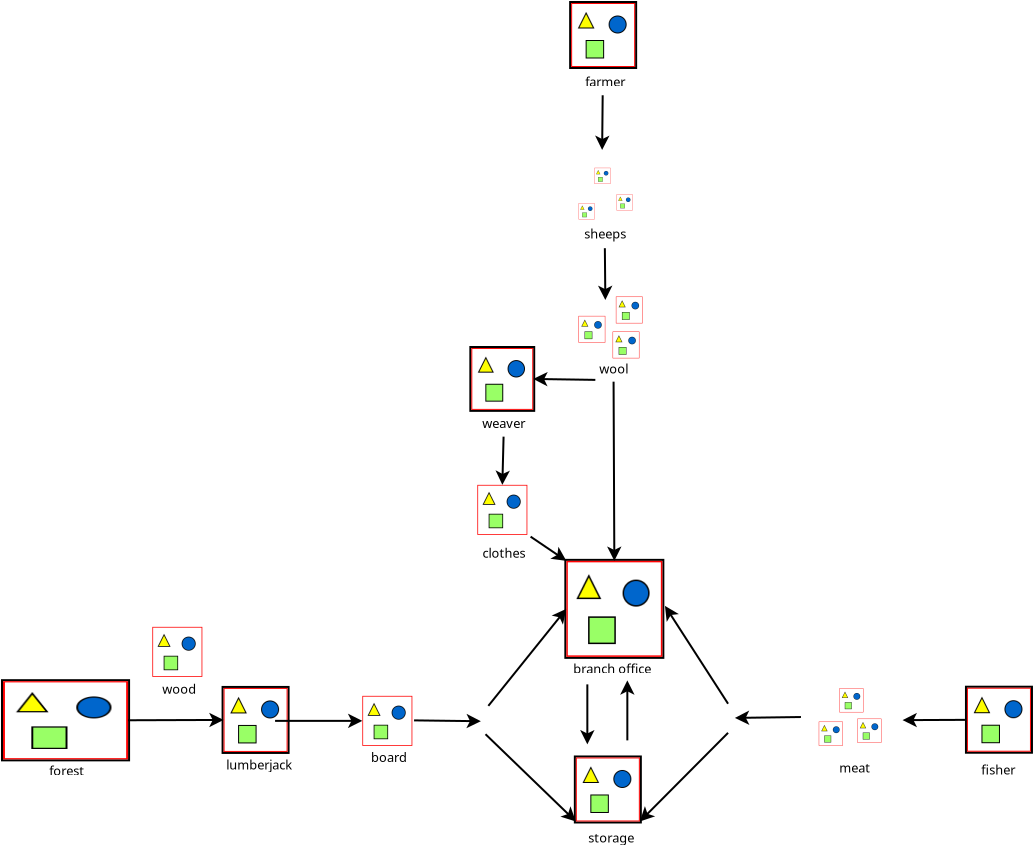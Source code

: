 <?xml version="1.0" encoding="UTF-8"?>
<dia:diagram xmlns:dia="http://www.lysator.liu.se/~alla/dia/">
  <dia:layer name="Hintergrund" visible="true">
    <dia:object type="Standard - Image" version="0" id="O0">
      <dia:attribute name="obj_pos">
        <dia:point val="24.325,21.881"/>
      </dia:attribute>
      <dia:attribute name="obj_bb">
        <dia:rectangle val="24.275,21.831;27.575,25.131"/>
      </dia:attribute>
      <dia:attribute name="elem_corner">
        <dia:point val="24.325,21.881"/>
      </dia:attribute>
      <dia:attribute name="elem_width">
        <dia:real val="3.2"/>
      </dia:attribute>
      <dia:attribute name="elem_height">
        <dia:real val="3.2"/>
      </dia:attribute>
      <dia:attribute name="draw_border">
        <dia:boolean val="true"/>
      </dia:attribute>
      <dia:attribute name="keep_aspect">
        <dia:boolean val="true"/>
      </dia:attribute>
      <dia:attribute name="file">
        <dia:string>#/home/kili/openanno/openanno/trunk/content/gfx/buildings/sailor/public/storagetent_45.png#</dia:string>
      </dia:attribute>
    </dia:object>
    <dia:object type="Standard - Image" version="0" id="O1">
      <dia:attribute name="obj_pos">
        <dia:point val="6.712,18.404"/>
      </dia:attribute>
      <dia:attribute name="obj_bb">
        <dia:rectangle val="6.662,18.354;9.962,21.654"/>
      </dia:attribute>
      <dia:attribute name="elem_corner">
        <dia:point val="6.712,18.404"/>
      </dia:attribute>
      <dia:attribute name="elem_width">
        <dia:real val="3.2"/>
      </dia:attribute>
      <dia:attribute name="elem_height">
        <dia:real val="3.2"/>
      </dia:attribute>
      <dia:attribute name="draw_border">
        <dia:boolean val="true"/>
      </dia:attribute>
      <dia:attribute name="keep_aspect">
        <dia:boolean val="true"/>
      </dia:attribute>
      <dia:attribute name="file">
        <dia:string>#/home/kili/openanno/openanno/trunk/content/gfx/buildings/sailor/public/lumberjack_45.png#</dia:string>
      </dia:attribute>
    </dia:object>
    <dia:object type="Standard - Line" version="0" id="O2">
      <dia:attribute name="obj_pos">
        <dia:point val="16.236,20.026"/>
      </dia:attribute>
      <dia:attribute name="obj_bb">
        <dia:rectangle val="16.186,19.567;19.632,20.569"/>
      </dia:attribute>
      <dia:attribute name="conn_endpoints">
        <dia:point val="16.236,20.026"/>
        <dia:point val="19.576,20.068"/>
      </dia:attribute>
      <dia:attribute name="numcp">
        <dia:int val="1"/>
      </dia:attribute>
      <dia:attribute name="end_arrow">
        <dia:enum val="22"/>
      </dia:attribute>
      <dia:attribute name="end_arrow_length">
        <dia:real val="0.5"/>
      </dia:attribute>
      <dia:attribute name="end_arrow_width">
        <dia:real val="0.5"/>
      </dia:attribute>
    </dia:object>
    <dia:object type="Standard - Image" version="0" id="O3">
      <dia:attribute name="obj_pos">
        <dia:point val="25.256,-7.601"/>
      </dia:attribute>
      <dia:attribute name="obj_bb">
        <dia:rectangle val="25.206,-7.651;26.106,-6.751"/>
      </dia:attribute>
      <dia:attribute name="elem_corner">
        <dia:point val="25.256,-7.601"/>
      </dia:attribute>
      <dia:attribute name="elem_width">
        <dia:real val="0.8"/>
      </dia:attribute>
      <dia:attribute name="elem_height">
        <dia:real val="0.8"/>
      </dia:attribute>
      <dia:attribute name="draw_border">
        <dia:boolean val="false"/>
      </dia:attribute>
      <dia:attribute name="keep_aspect">
        <dia:boolean val="true"/>
      </dia:attribute>
      <dia:attribute name="file">
        <dia:string>#/home/kili/openanno/openanno/trunk/content/gfx/units/sheep/sheep_16_45.png#</dia:string>
      </dia:attribute>
    </dia:object>
    <dia:object type="Standard - Image" version="0" id="O4">
      <dia:attribute name="obj_pos">
        <dia:point val="-4.317,18.066"/>
      </dia:attribute>
      <dia:attribute name="obj_bb">
        <dia:rectangle val="-4.367,18.016;1.987,22.024"/>
      </dia:attribute>
      <dia:attribute name="elem_corner">
        <dia:point val="-4.317,18.066"/>
      </dia:attribute>
      <dia:attribute name="elem_width">
        <dia:real val="6.254"/>
      </dia:attribute>
      <dia:attribute name="elem_height">
        <dia:real val="3.909"/>
      </dia:attribute>
      <dia:attribute name="draw_border">
        <dia:boolean val="true"/>
      </dia:attribute>
      <dia:attribute name="keep_aspect">
        <dia:boolean val="true"/>
      </dia:attribute>
      <dia:attribute name="file">
        <dia:string>#/home/kili/openanno/openanno/trunk/content/gfx/base/tree/trees/tree_3.png#</dia:string>
      </dia:attribute>
    </dia:object>
    <dia:object type="Standard - Image" version="0" id="O5">
      <dia:attribute name="obj_pos">
        <dia:point val="26.362,-6.274"/>
      </dia:attribute>
      <dia:attribute name="obj_bb">
        <dia:rectangle val="26.312,-6.324;27.212,-5.424"/>
      </dia:attribute>
      <dia:attribute name="elem_corner">
        <dia:point val="26.362,-6.274"/>
      </dia:attribute>
      <dia:attribute name="elem_width">
        <dia:real val="0.8"/>
      </dia:attribute>
      <dia:attribute name="elem_height">
        <dia:real val="0.8"/>
      </dia:attribute>
      <dia:attribute name="draw_border">
        <dia:boolean val="false"/>
      </dia:attribute>
      <dia:attribute name="keep_aspect">
        <dia:boolean val="true"/>
      </dia:attribute>
      <dia:attribute name="file">
        <dia:string>#/home/kili/openanno/openanno/trunk/content/gfx/units/sheep/sheep_16_45.png#</dia:string>
      </dia:attribute>
    </dia:object>
    <dia:object type="Standard - Image" version="0" id="O6">
      <dia:attribute name="obj_pos">
        <dia:point val="24.462,-5.828"/>
      </dia:attribute>
      <dia:attribute name="obj_bb">
        <dia:rectangle val="24.412,-5.878;25.312,-4.978"/>
      </dia:attribute>
      <dia:attribute name="elem_corner">
        <dia:point val="24.462,-5.828"/>
      </dia:attribute>
      <dia:attribute name="elem_width">
        <dia:real val="0.8"/>
      </dia:attribute>
      <dia:attribute name="elem_height">
        <dia:real val="0.8"/>
      </dia:attribute>
      <dia:attribute name="draw_border">
        <dia:boolean val="false"/>
      </dia:attribute>
      <dia:attribute name="keep_aspect">
        <dia:boolean val="true"/>
      </dia:attribute>
      <dia:attribute name="file">
        <dia:string>#/home/kili/openanno/openanno/trunk/content/gfx/units/sheep/sheep_16_45.png#</dia:string>
      </dia:attribute>
    </dia:object>
    <dia:object type="Standard - Text" version="1" id="O7">
      <dia:attribute name="obj_pos">
        <dia:point val="-1.333,22.188"/>
      </dia:attribute>
      <dia:attribute name="obj_bb">
        <dia:rectangle val="-1.333,21.788;-1.333,22.988"/>
      </dia:attribute>
      <dia:attribute name="text">
        <dia:composite type="text">
          <dia:attribute name="string">
            <dia:string>##</dia:string>
          </dia:attribute>
          <dia:attribute name="font">
            <dia:font family="sans" style="0" name="Helvetica"/>
          </dia:attribute>
          <dia:attribute name="height">
            <dia:real val="0.8"/>
          </dia:attribute>
          <dia:attribute name="pos">
            <dia:point val="-1.333,22.188"/>
          </dia:attribute>
          <dia:attribute name="color">
            <dia:color val="#000000"/>
          </dia:attribute>
          <dia:attribute name="alignment">
            <dia:enum val="0"/>
          </dia:attribute>
        </dia:composite>
      </dia:attribute>
      <dia:attribute name="valign">
        <dia:enum val="3"/>
      </dia:attribute>
    </dia:object>
    <dia:object type="Standard - Text" version="1" id="O8">
      <dia:attribute name="obj_pos">
        <dia:point val="1.539,24.316"/>
      </dia:attribute>
      <dia:attribute name="obj_bb">
        <dia:rectangle val="1.539,23.916;1.539,25.116"/>
      </dia:attribute>
      <dia:attribute name="text">
        <dia:composite type="text">
          <dia:attribute name="string">
            <dia:string>##</dia:string>
          </dia:attribute>
          <dia:attribute name="font">
            <dia:font family="sans" style="0" name="Helvetica"/>
          </dia:attribute>
          <dia:attribute name="height">
            <dia:real val="0.8"/>
          </dia:attribute>
          <dia:attribute name="pos">
            <dia:point val="1.539,24.316"/>
          </dia:attribute>
          <dia:attribute name="color">
            <dia:color val="#000000"/>
          </dia:attribute>
          <dia:attribute name="alignment">
            <dia:enum val="0"/>
          </dia:attribute>
        </dia:composite>
      </dia:attribute>
      <dia:attribute name="valign">
        <dia:enum val="3"/>
      </dia:attribute>
    </dia:object>
    <dia:object type="Standard - Text" version="1" id="O9">
      <dia:attribute name="obj_pos">
        <dia:point val="-0.021,22.684"/>
      </dia:attribute>
      <dia:attribute name="obj_bb">
        <dia:rectangle val="-0.021,22.284;-0.021,23.484"/>
      </dia:attribute>
      <dia:attribute name="text">
        <dia:composite type="text">
          <dia:attribute name="string">
            <dia:string>##</dia:string>
          </dia:attribute>
          <dia:attribute name="font">
            <dia:font family="sans" style="0" name="Helvetica"/>
          </dia:attribute>
          <dia:attribute name="height">
            <dia:real val="0.8"/>
          </dia:attribute>
          <dia:attribute name="pos">
            <dia:point val="-0.021,22.684"/>
          </dia:attribute>
          <dia:attribute name="color">
            <dia:color val="#000000"/>
          </dia:attribute>
          <dia:attribute name="alignment">
            <dia:enum val="0"/>
          </dia:attribute>
        </dia:composite>
      </dia:attribute>
      <dia:attribute name="valign">
        <dia:enum val="3"/>
      </dia:attribute>
    </dia:object>
    <dia:object type="Standard - Image" version="0" id="O10">
      <dia:attribute name="obj_pos">
        <dia:point val="24.46,-0.198"/>
      </dia:attribute>
      <dia:attribute name="obj_bb">
        <dia:rectangle val="24.41,-0.247;25.846,1.189"/>
      </dia:attribute>
      <dia:attribute name="elem_corner">
        <dia:point val="24.46,-0.198"/>
      </dia:attribute>
      <dia:attribute name="elem_width">
        <dia:real val="1.337"/>
      </dia:attribute>
      <dia:attribute name="elem_height">
        <dia:real val="1.337"/>
      </dia:attribute>
      <dia:attribute name="draw_border">
        <dia:boolean val="false"/>
      </dia:attribute>
      <dia:attribute name="keep_aspect">
        <dia:boolean val="true"/>
      </dia:attribute>
      <dia:attribute name="file">
        <dia:string>#/home/kili/openanno/openanno/trunk/content/gui/images/icons/hud/inventory/wool.png#</dia:string>
      </dia:attribute>
    </dia:object>
    <dia:object type="Standard - Image" version="0" id="O11">
      <dia:attribute name="obj_pos">
        <dia:point val="36.472,20.089"/>
      </dia:attribute>
      <dia:attribute name="obj_bb">
        <dia:rectangle val="36.422,20.039;37.724,21.341"/>
      </dia:attribute>
      <dia:attribute name="elem_corner">
        <dia:point val="36.472,20.089"/>
      </dia:attribute>
      <dia:attribute name="elem_width">
        <dia:real val="1.202"/>
      </dia:attribute>
      <dia:attribute name="elem_height">
        <dia:real val="1.202"/>
      </dia:attribute>
      <dia:attribute name="draw_border">
        <dia:boolean val="false"/>
      </dia:attribute>
      <dia:attribute name="keep_aspect">
        <dia:boolean val="true"/>
      </dia:attribute>
      <dia:attribute name="file">
        <dia:string>#/home/kili/openanno/openanno/trunk/content/gui/images/icons/hud/inventory/food.png#</dia:string>
      </dia:attribute>
    </dia:object>
    <dia:object type="Standard - Image" version="0" id="O12">
      <dia:attribute name="obj_pos">
        <dia:point val="37.501,18.422"/>
      </dia:attribute>
      <dia:attribute name="obj_bb">
        <dia:rectangle val="37.451,18.372;38.753,19.674"/>
      </dia:attribute>
      <dia:attribute name="elem_corner">
        <dia:point val="37.501,18.422"/>
      </dia:attribute>
      <dia:attribute name="elem_width">
        <dia:real val="1.202"/>
      </dia:attribute>
      <dia:attribute name="elem_height">
        <dia:real val="1.202"/>
      </dia:attribute>
      <dia:attribute name="draw_border">
        <dia:boolean val="false"/>
      </dia:attribute>
      <dia:attribute name="keep_aspect">
        <dia:boolean val="true"/>
      </dia:attribute>
      <dia:attribute name="file">
        <dia:string>#/home/kili/openanno/openanno/trunk/content/gui/images/icons/hud/inventory/food.png#</dia:string>
      </dia:attribute>
    </dia:object>
    <dia:object type="Standard - Image" version="0" id="O13">
      <dia:attribute name="obj_pos">
        <dia:point val="38.401,19.94"/>
      </dia:attribute>
      <dia:attribute name="obj_bb">
        <dia:rectangle val="38.352,19.89;39.653,21.192"/>
      </dia:attribute>
      <dia:attribute name="elem_corner">
        <dia:point val="38.401,19.94"/>
      </dia:attribute>
      <dia:attribute name="elem_width">
        <dia:real val="1.202"/>
      </dia:attribute>
      <dia:attribute name="elem_height">
        <dia:real val="1.202"/>
      </dia:attribute>
      <dia:attribute name="draw_border">
        <dia:boolean val="false"/>
      </dia:attribute>
      <dia:attribute name="keep_aspect">
        <dia:boolean val="true"/>
      </dia:attribute>
      <dia:attribute name="file">
        <dia:string>#/home/kili/openanno/openanno/trunk/content/gui/images/icons/hud/inventory/food.png#</dia:string>
      </dia:attribute>
    </dia:object>
    <dia:object type="Standard - Image" version="0" id="O14">
      <dia:attribute name="obj_pos">
        <dia:point val="26.165,0.585"/>
      </dia:attribute>
      <dia:attribute name="obj_bb">
        <dia:rectangle val="26.115,0.535;27.552,1.972"/>
      </dia:attribute>
      <dia:attribute name="elem_corner">
        <dia:point val="26.165,0.585"/>
      </dia:attribute>
      <dia:attribute name="elem_width">
        <dia:real val="1.337"/>
      </dia:attribute>
      <dia:attribute name="elem_height">
        <dia:real val="1.337"/>
      </dia:attribute>
      <dia:attribute name="draw_border">
        <dia:boolean val="false"/>
      </dia:attribute>
      <dia:attribute name="keep_aspect">
        <dia:boolean val="true"/>
      </dia:attribute>
      <dia:attribute name="file">
        <dia:string>#/home/kili/openanno/openanno/trunk/content/gui/images/icons/hud/inventory/wool.png#</dia:string>
      </dia:attribute>
    </dia:object>
    <dia:object type="Standard - Image" version="0" id="O15">
      <dia:attribute name="obj_pos">
        <dia:point val="26.327,-1.163"/>
      </dia:attribute>
      <dia:attribute name="obj_bb">
        <dia:rectangle val="26.277,-1.213;27.713,0.223"/>
      </dia:attribute>
      <dia:attribute name="elem_corner">
        <dia:point val="26.327,-1.163"/>
      </dia:attribute>
      <dia:attribute name="elem_width">
        <dia:real val="1.337"/>
      </dia:attribute>
      <dia:attribute name="elem_height">
        <dia:real val="1.337"/>
      </dia:attribute>
      <dia:attribute name="draw_border">
        <dia:boolean val="false"/>
      </dia:attribute>
      <dia:attribute name="keep_aspect">
        <dia:boolean val="true"/>
      </dia:attribute>
      <dia:attribute name="file">
        <dia:string>#/home/kili/openanno/openanno/trunk/content/gui/images/icons/hud/inventory/wool.png#</dia:string>
      </dia:attribute>
    </dia:object>
    <dia:object type="Standard - Line" version="0" id="O16">
      <dia:attribute name="obj_pos">
        <dia:point val="19.95,19.3"/>
      </dia:attribute>
      <dia:attribute name="obj_bb">
        <dia:rectangle val="19.88,14.098;24.271,19.37"/>
      </dia:attribute>
      <dia:attribute name="conn_endpoints">
        <dia:point val="19.95,19.3"/>
        <dia:point val="23.85,14.45"/>
      </dia:attribute>
      <dia:attribute name="numcp">
        <dia:int val="1"/>
      </dia:attribute>
      <dia:attribute name="end_arrow">
        <dia:enum val="22"/>
      </dia:attribute>
      <dia:attribute name="end_arrow_length">
        <dia:real val="0.5"/>
      </dia:attribute>
      <dia:attribute name="end_arrow_width">
        <dia:real val="0.5"/>
      </dia:attribute>
      <dia:connections>
        <dia:connection handle="1" to="O27" connection="3"/>
      </dia:connections>
    </dia:object>
    <dia:object type="Standard - Line" version="0" id="O17">
      <dia:attribute name="obj_pos">
        <dia:point val="19.808,20.718"/>
      </dia:attribute>
      <dia:attribute name="obj_bb">
        <dia:rectangle val="19.738,20.648;24.709,25.476"/>
      </dia:attribute>
      <dia:attribute name="conn_endpoints">
        <dia:point val="19.808,20.718"/>
        <dia:point val="24.325,25.081"/>
      </dia:attribute>
      <dia:attribute name="numcp">
        <dia:int val="1"/>
      </dia:attribute>
      <dia:attribute name="end_arrow">
        <dia:enum val="22"/>
      </dia:attribute>
      <dia:attribute name="end_arrow_length">
        <dia:real val="0.5"/>
      </dia:attribute>
      <dia:attribute name="end_arrow_width">
        <dia:real val="0.5"/>
      </dia:attribute>
      <dia:connections>
        <dia:connection handle="1" to="O0" connection="5"/>
      </dia:connections>
    </dia:object>
    <dia:object type="Standard - Line" version="0" id="O18">
      <dia:attribute name="obj_pos">
        <dia:point val="22.062,10.839"/>
      </dia:attribute>
      <dia:attribute name="obj_bb">
        <dia:rectangle val="21.993,10.77;24.172,12.492"/>
      </dia:attribute>
      <dia:attribute name="conn_endpoints">
        <dia:point val="22.062,10.839"/>
        <dia:point val="23.85,12.05"/>
      </dia:attribute>
      <dia:attribute name="numcp">
        <dia:int val="1"/>
      </dia:attribute>
      <dia:attribute name="end_arrow">
        <dia:enum val="22"/>
      </dia:attribute>
      <dia:attribute name="end_arrow_length">
        <dia:real val="0.5"/>
      </dia:attribute>
      <dia:attribute name="end_arrow_width">
        <dia:real val="0.5"/>
      </dia:attribute>
      <dia:connections>
        <dia:connection handle="1" to="O27" connection="0"/>
      </dia:connections>
    </dia:object>
    <dia:object type="Standard - Line" version="0" id="O19">
      <dia:attribute name="obj_pos">
        <dia:point val="25.776,-3.584"/>
      </dia:attribute>
      <dia:attribute name="obj_bb">
        <dia:rectangle val="25.3,-3.634;26.3,-0.938"/>
      </dia:attribute>
      <dia:attribute name="conn_endpoints">
        <dia:point val="25.776,-3.584"/>
        <dia:point val="25.8,-0.993"/>
      </dia:attribute>
      <dia:attribute name="numcp">
        <dia:int val="1"/>
      </dia:attribute>
      <dia:attribute name="end_arrow">
        <dia:enum val="22"/>
      </dia:attribute>
      <dia:attribute name="end_arrow_length">
        <dia:real val="0.5"/>
      </dia:attribute>
      <dia:attribute name="end_arrow_width">
        <dia:real val="0.5"/>
      </dia:attribute>
    </dia:object>
    <dia:object type="Standard - Line" version="0" id="O20">
      <dia:attribute name="obj_pos">
        <dia:point val="25.3,3.001"/>
      </dia:attribute>
      <dia:attribute name="obj_bb">
        <dia:rectangle val="22.135,2.453;25.351,3.454"/>
      </dia:attribute>
      <dia:attribute name="conn_endpoints">
        <dia:point val="25.3,3.001"/>
        <dia:point val="22.193,2.954"/>
      </dia:attribute>
      <dia:attribute name="numcp">
        <dia:int val="1"/>
      </dia:attribute>
      <dia:attribute name="end_arrow">
        <dia:enum val="22"/>
      </dia:attribute>
      <dia:attribute name="end_arrow_length">
        <dia:real val="0.5"/>
      </dia:attribute>
      <dia:attribute name="end_arrow_width">
        <dia:real val="0.5"/>
      </dia:attribute>
      <dia:connections>
        <dia:connection handle="1" to="O41" connection="4"/>
      </dia:connections>
    </dia:object>
    <dia:object type="Standard - Image" version="0" id="O21">
      <dia:attribute name="obj_pos">
        <dia:point val="24.09,-15.843"/>
      </dia:attribute>
      <dia:attribute name="obj_bb">
        <dia:rectangle val="24.04,-15.893;27.34,-12.593"/>
      </dia:attribute>
      <dia:attribute name="elem_corner">
        <dia:point val="24.09,-15.843"/>
      </dia:attribute>
      <dia:attribute name="elem_width">
        <dia:real val="3.2"/>
      </dia:attribute>
      <dia:attribute name="elem_height">
        <dia:real val="3.2"/>
      </dia:attribute>
      <dia:attribute name="draw_border">
        <dia:boolean val="true"/>
      </dia:attribute>
      <dia:attribute name="keep_aspect">
        <dia:boolean val="true"/>
      </dia:attribute>
      <dia:attribute name="file">
        <dia:string>#/home/kili/openanno/openanno/trunk/content/gfx/buildings/sailor/public/herdsman_45.png#</dia:string>
      </dia:attribute>
    </dia:object>
    <dia:object type="Standard - Line" version="0" id="O22">
      <dia:attribute name="obj_pos">
        <dia:point val="31.936,20.648"/>
      </dia:attribute>
      <dia:attribute name="obj_bb">
        <dia:rectangle val="27.136,20.577;32.007,25.469"/>
      </dia:attribute>
      <dia:attribute name="conn_endpoints">
        <dia:point val="31.936,20.648"/>
        <dia:point val="27.525,25.081"/>
      </dia:attribute>
      <dia:attribute name="numcp">
        <dia:int val="1"/>
      </dia:attribute>
      <dia:attribute name="end_arrow">
        <dia:enum val="22"/>
      </dia:attribute>
      <dia:attribute name="end_arrow_length">
        <dia:real val="0.5"/>
      </dia:attribute>
      <dia:attribute name="end_arrow_width">
        <dia:real val="0.5"/>
      </dia:attribute>
      <dia:connections>
        <dia:connection handle="1" to="O0" connection="7"/>
      </dia:connections>
    </dia:object>
    <dia:object type="Standard - Line" version="0" id="O23">
      <dia:attribute name="obj_pos">
        <dia:point val="31.936,19.194"/>
      </dia:attribute>
      <dia:attribute name="obj_bb">
        <dia:rectangle val="28.333,13.988;32.005,19.263"/>
      </dia:attribute>
      <dia:attribute name="conn_endpoints">
        <dia:point val="31.936,19.194"/>
        <dia:point val="28.781,14.301"/>
      </dia:attribute>
      <dia:attribute name="numcp">
        <dia:int val="1"/>
      </dia:attribute>
      <dia:attribute name="end_arrow">
        <dia:enum val="22"/>
      </dia:attribute>
      <dia:attribute name="end_arrow_length">
        <dia:real val="0.5"/>
      </dia:attribute>
      <dia:attribute name="end_arrow_width">
        <dia:real val="0.5"/>
      </dia:attribute>
    </dia:object>
    <dia:object type="Standard - Line" version="0" id="O24">
      <dia:attribute name="obj_pos">
        <dia:point val="35.58,19.858"/>
      </dia:attribute>
      <dia:attribute name="obj_bb">
        <dia:rectangle val="32.221,19.402;35.631,20.404"/>
      </dia:attribute>
      <dia:attribute name="conn_endpoints">
        <dia:point val="35.58,19.858"/>
        <dia:point val="32.278,19.903"/>
      </dia:attribute>
      <dia:attribute name="numcp">
        <dia:int val="1"/>
      </dia:attribute>
      <dia:attribute name="end_arrow">
        <dia:enum val="22"/>
      </dia:attribute>
      <dia:attribute name="end_arrow_length">
        <dia:real val="0.5"/>
      </dia:attribute>
      <dia:attribute name="end_arrow_width">
        <dia:real val="0.5"/>
      </dia:attribute>
    </dia:object>
    <dia:object type="Standard - Line" version="0" id="O25">
      <dia:attribute name="obj_pos">
        <dia:point val="43.781,20.0"/>
      </dia:attribute>
      <dia:attribute name="obj_bb">
        <dia:rectangle val="40.608,19.513;43.831,20.514"/>
      </dia:attribute>
      <dia:attribute name="conn_endpoints">
        <dia:point val="43.781,20.0"/>
        <dia:point val="40.661,20.013"/>
      </dia:attribute>
      <dia:attribute name="numcp">
        <dia:int val="1"/>
      </dia:attribute>
      <dia:attribute name="end_arrow">
        <dia:enum val="22"/>
      </dia:attribute>
      <dia:attribute name="end_arrow_length">
        <dia:real val="0.5"/>
      </dia:attribute>
      <dia:attribute name="end_arrow_width">
        <dia:real val="0.5"/>
      </dia:attribute>
      <dia:connections>
        <dia:connection handle="0" to="O26" connection="8"/>
      </dia:connections>
    </dia:object>
    <dia:object type="Standard - Image" version="0" id="O26">
      <dia:attribute name="obj_pos">
        <dia:point val="43.881,18.393"/>
      </dia:attribute>
      <dia:attribute name="obj_bb">
        <dia:rectangle val="43.831,18.343;47.131,21.643"/>
      </dia:attribute>
      <dia:attribute name="elem_corner">
        <dia:point val="43.881,18.393"/>
      </dia:attribute>
      <dia:attribute name="elem_width">
        <dia:real val="3.2"/>
      </dia:attribute>
      <dia:attribute name="elem_height">
        <dia:real val="3.2"/>
      </dia:attribute>
      <dia:attribute name="draw_border">
        <dia:boolean val="true"/>
      </dia:attribute>
      <dia:attribute name="keep_aspect">
        <dia:boolean val="true"/>
      </dia:attribute>
      <dia:attribute name="file">
        <dia:string>#/home/kili/openanno/openanno/trunk/content/gfx/buildings/sailor/public/fisherman_45.png#</dia:string>
      </dia:attribute>
    </dia:object>
    <dia:object type="Standard - Image" version="0" id="O27">
      <dia:attribute name="obj_pos">
        <dia:point val="23.85,12.05"/>
      </dia:attribute>
      <dia:attribute name="obj_bb">
        <dia:rectangle val="23.8,12;28.7,16.9"/>
      </dia:attribute>
      <dia:attribute name="elem_corner">
        <dia:point val="23.85,12.05"/>
      </dia:attribute>
      <dia:attribute name="elem_width">
        <dia:real val="4.8"/>
      </dia:attribute>
      <dia:attribute name="elem_height">
        <dia:real val="4.8"/>
      </dia:attribute>
      <dia:attribute name="draw_border">
        <dia:boolean val="true"/>
      </dia:attribute>
      <dia:attribute name="keep_aspect">
        <dia:boolean val="true"/>
      </dia:attribute>
      <dia:attribute name="file">
        <dia:string>#/home/kili/openanno/openanno/trunk/content/gfx/buildings/sailor/public/branch_office_135.png#</dia:string>
      </dia:attribute>
    </dia:object>
    <dia:object type="Standard - Line" version="0" id="O28">
      <dia:attribute name="obj_pos">
        <dia:point val="24.9,18.226"/>
      </dia:attribute>
      <dia:attribute name="obj_bb">
        <dia:rectangle val="24.4,18.176;25.4,21.276"/>
      </dia:attribute>
      <dia:attribute name="conn_endpoints">
        <dia:point val="24.9,18.226"/>
        <dia:point val="24.9,21.226"/>
      </dia:attribute>
      <dia:attribute name="numcp">
        <dia:int val="1"/>
      </dia:attribute>
      <dia:attribute name="end_arrow">
        <dia:enum val="22"/>
      </dia:attribute>
      <dia:attribute name="end_arrow_length">
        <dia:real val="0.5"/>
      </dia:attribute>
      <dia:attribute name="end_arrow_width">
        <dia:real val="0.5"/>
      </dia:attribute>
    </dia:object>
    <dia:object type="Standard - Line" version="0" id="O29">
      <dia:attribute name="obj_pos">
        <dia:point val="26.9,21.026"/>
      </dia:attribute>
      <dia:attribute name="obj_bb">
        <dia:rectangle val="26.4,17.976;27.4,21.076"/>
      </dia:attribute>
      <dia:attribute name="conn_endpoints">
        <dia:point val="26.9,21.026"/>
        <dia:point val="26.9,18.026"/>
      </dia:attribute>
      <dia:attribute name="numcp">
        <dia:int val="1"/>
      </dia:attribute>
      <dia:attribute name="end_arrow">
        <dia:enum val="22"/>
      </dia:attribute>
      <dia:attribute name="end_arrow_length">
        <dia:real val="0.5"/>
      </dia:attribute>
      <dia:attribute name="end_arrow_width">
        <dia:real val="0.5"/>
      </dia:attribute>
    </dia:object>
    <dia:object type="Standard - Text" version="1" id="O30">
      <dia:attribute name="obj_pos">
        <dia:point val="6.85,22.476"/>
      </dia:attribute>
      <dia:attribute name="obj_bb">
        <dia:rectangle val="6.85,21.946;9.68,22.871"/>
      </dia:attribute>
      <dia:attribute name="text">
        <dia:composite type="text">
          <dia:attribute name="string">
            <dia:string>#lumberjack#</dia:string>
          </dia:attribute>
          <dia:attribute name="font">
            <dia:font family="sans" style="0" name="Helvetica"/>
          </dia:attribute>
          <dia:attribute name="height">
            <dia:real val="0.8"/>
          </dia:attribute>
          <dia:attribute name="pos">
            <dia:point val="6.85,22.476"/>
          </dia:attribute>
          <dia:attribute name="color">
            <dia:color val="#000000"/>
          </dia:attribute>
          <dia:attribute name="alignment">
            <dia:enum val="0"/>
          </dia:attribute>
        </dia:composite>
      </dia:attribute>
      <dia:attribute name="valign">
        <dia:enum val="3"/>
      </dia:attribute>
    </dia:object>
    <dia:object type="Standard - Text" version="1" id="O31">
      <dia:attribute name="obj_pos">
        <dia:point val="5.6,22.876"/>
      </dia:attribute>
      <dia:attribute name="obj_bb">
        <dia:rectangle val="5.6,22.476;5.6,23.676"/>
      </dia:attribute>
      <dia:attribute name="text">
        <dia:composite type="text">
          <dia:attribute name="string">
            <dia:string>##</dia:string>
          </dia:attribute>
          <dia:attribute name="font">
            <dia:font family="sans" style="0" name="Helvetica"/>
          </dia:attribute>
          <dia:attribute name="height">
            <dia:real val="0.8"/>
          </dia:attribute>
          <dia:attribute name="pos">
            <dia:point val="5.6,22.876"/>
          </dia:attribute>
          <dia:attribute name="color">
            <dia:color val="#000000"/>
          </dia:attribute>
          <dia:attribute name="alignment">
            <dia:enum val="0"/>
          </dia:attribute>
        </dia:composite>
      </dia:attribute>
      <dia:attribute name="valign">
        <dia:enum val="3"/>
      </dia:attribute>
    </dia:object>
    <dia:object type="Standard - Text" version="1" id="O32">
      <dia:attribute name="obj_pos">
        <dia:point val="3.64,18.696"/>
      </dia:attribute>
      <dia:attribute name="obj_bb">
        <dia:rectangle val="3.64,18.166;5.032,19.091"/>
      </dia:attribute>
      <dia:attribute name="text">
        <dia:composite type="text">
          <dia:attribute name="string">
            <dia:string>#wood#</dia:string>
          </dia:attribute>
          <dia:attribute name="font">
            <dia:font family="sans" style="0" name="Helvetica"/>
          </dia:attribute>
          <dia:attribute name="height">
            <dia:real val="0.8"/>
          </dia:attribute>
          <dia:attribute name="pos">
            <dia:point val="3.64,18.696"/>
          </dia:attribute>
          <dia:attribute name="color">
            <dia:color val="#000000"/>
          </dia:attribute>
          <dia:attribute name="alignment">
            <dia:enum val="0"/>
          </dia:attribute>
        </dia:composite>
      </dia:attribute>
      <dia:attribute name="valign">
        <dia:enum val="3"/>
      </dia:attribute>
    </dia:object>
    <dia:object type="Standard - Text" version="1" id="O33">
      <dia:attribute name="obj_pos">
        <dia:point val="5.15,2.526"/>
      </dia:attribute>
      <dia:attribute name="obj_bb">
        <dia:rectangle val="5.15,2.126;5.15,3.326"/>
      </dia:attribute>
      <dia:attribute name="text">
        <dia:composite type="text">
          <dia:attribute name="string">
            <dia:string>##</dia:string>
          </dia:attribute>
          <dia:attribute name="font">
            <dia:font family="sans" style="0" name="Helvetica"/>
          </dia:attribute>
          <dia:attribute name="height">
            <dia:real val="0.8"/>
          </dia:attribute>
          <dia:attribute name="pos">
            <dia:point val="5.15,2.526"/>
          </dia:attribute>
          <dia:attribute name="color">
            <dia:color val="#000000"/>
          </dia:attribute>
          <dia:attribute name="alignment">
            <dia:enum val="0"/>
          </dia:attribute>
        </dia:composite>
      </dia:attribute>
      <dia:attribute name="valign">
        <dia:enum val="3"/>
      </dia:attribute>
    </dia:object>
    <dia:object type="Standard - Text" version="1" id="O34">
      <dia:attribute name="obj_pos">
        <dia:point val="24.95,26.126"/>
      </dia:attribute>
      <dia:attribute name="obj_bb">
        <dia:rectangle val="24.95,25.596;26.9,26.521"/>
      </dia:attribute>
      <dia:attribute name="text">
        <dia:composite type="text">
          <dia:attribute name="string">
            <dia:string>#storage#</dia:string>
          </dia:attribute>
          <dia:attribute name="font">
            <dia:font family="sans" style="0" name="Helvetica"/>
          </dia:attribute>
          <dia:attribute name="height">
            <dia:real val="0.8"/>
          </dia:attribute>
          <dia:attribute name="pos">
            <dia:point val="24.95,26.126"/>
          </dia:attribute>
          <dia:attribute name="color">
            <dia:color val="#000000"/>
          </dia:attribute>
          <dia:attribute name="alignment">
            <dia:enum val="0"/>
          </dia:attribute>
        </dia:composite>
      </dia:attribute>
      <dia:attribute name="valign">
        <dia:enum val="3"/>
      </dia:attribute>
    </dia:object>
    <dia:object type="Standard - Text" version="1" id="O35">
      <dia:attribute name="obj_pos">
        <dia:point val="24.2,17.676"/>
      </dia:attribute>
      <dia:attribute name="obj_bb">
        <dia:rectangle val="24.2,17.146;27.537,18.071"/>
      </dia:attribute>
      <dia:attribute name="text">
        <dia:composite type="text">
          <dia:attribute name="string">
            <dia:string>#branch office#</dia:string>
          </dia:attribute>
          <dia:attribute name="font">
            <dia:font family="sans" style="0" name="Helvetica"/>
          </dia:attribute>
          <dia:attribute name="height">
            <dia:real val="0.8"/>
          </dia:attribute>
          <dia:attribute name="pos">
            <dia:point val="24.2,17.676"/>
          </dia:attribute>
          <dia:attribute name="color">
            <dia:color val="#000000"/>
          </dia:attribute>
          <dia:attribute name="alignment">
            <dia:enum val="0"/>
          </dia:attribute>
        </dia:composite>
      </dia:attribute>
      <dia:attribute name="valign">
        <dia:enum val="3"/>
      </dia:attribute>
    </dia:object>
    <dia:object type="Standard - Text" version="1" id="O36">
      <dia:attribute name="obj_pos">
        <dia:point val="37.5,22.626"/>
      </dia:attribute>
      <dia:attribute name="obj_bb">
        <dia:rectangle val="37.5,22.096;38.802,23.021"/>
      </dia:attribute>
      <dia:attribute name="text">
        <dia:composite type="text">
          <dia:attribute name="string">
            <dia:string>#meat#</dia:string>
          </dia:attribute>
          <dia:attribute name="font">
            <dia:font family="sans" style="0" name="Helvetica"/>
          </dia:attribute>
          <dia:attribute name="height">
            <dia:real val="0.8"/>
          </dia:attribute>
          <dia:attribute name="pos">
            <dia:point val="37.5,22.626"/>
          </dia:attribute>
          <dia:attribute name="color">
            <dia:color val="#000000"/>
          </dia:attribute>
          <dia:attribute name="alignment">
            <dia:enum val="0"/>
          </dia:attribute>
        </dia:composite>
      </dia:attribute>
      <dia:attribute name="valign">
        <dia:enum val="3"/>
      </dia:attribute>
    </dia:object>
    <dia:object type="Standard - Text" version="1" id="O37">
      <dia:attribute name="obj_pos">
        <dia:point val="44.6,22.726"/>
      </dia:attribute>
      <dia:attribute name="obj_bb">
        <dia:rectangle val="44.6,22.196;46.03,23.121"/>
      </dia:attribute>
      <dia:attribute name="text">
        <dia:composite type="text">
          <dia:attribute name="string">
            <dia:string>#fisher#</dia:string>
          </dia:attribute>
          <dia:attribute name="font">
            <dia:font family="sans" style="0" name="Helvetica"/>
          </dia:attribute>
          <dia:attribute name="height">
            <dia:real val="0.8"/>
          </dia:attribute>
          <dia:attribute name="pos">
            <dia:point val="44.6,22.726"/>
          </dia:attribute>
          <dia:attribute name="color">
            <dia:color val="#000000"/>
          </dia:attribute>
          <dia:attribute name="alignment">
            <dia:enum val="0"/>
          </dia:attribute>
        </dia:composite>
      </dia:attribute>
      <dia:attribute name="valign">
        <dia:enum val="3"/>
      </dia:attribute>
    </dia:object>
    <dia:object type="Standard - Text" version="1" id="O38">
      <dia:attribute name="obj_pos">
        <dia:point val="-2.0,22.776"/>
      </dia:attribute>
      <dia:attribute name="obj_bb">
        <dia:rectangle val="-2.0,22.246;-0.538,23.171"/>
      </dia:attribute>
      <dia:attribute name="text">
        <dia:composite type="text">
          <dia:attribute name="string">
            <dia:string>#forest#</dia:string>
          </dia:attribute>
          <dia:attribute name="font">
            <dia:font family="sans" style="0" name="Helvetica"/>
          </dia:attribute>
          <dia:attribute name="height">
            <dia:real val="0.8"/>
          </dia:attribute>
          <dia:attribute name="pos">
            <dia:point val="-2.0,22.776"/>
          </dia:attribute>
          <dia:attribute name="color">
            <dia:color val="#000000"/>
          </dia:attribute>
          <dia:attribute name="alignment">
            <dia:enum val="0"/>
          </dia:attribute>
        </dia:composite>
      </dia:attribute>
      <dia:attribute name="valign">
        <dia:enum val="3"/>
      </dia:attribute>
    </dia:object>
    <dia:object type="Standard - Text" version="1" id="O39">
      <dia:attribute name="obj_pos">
        <dia:point val="25.5,2.676"/>
      </dia:attribute>
      <dia:attribute name="obj_bb">
        <dia:rectangle val="25.5,2.146;26.697,3.071"/>
      </dia:attribute>
      <dia:attribute name="text">
        <dia:composite type="text">
          <dia:attribute name="string">
            <dia:string>#wool#</dia:string>
          </dia:attribute>
          <dia:attribute name="font">
            <dia:font family="sans" style="0" name="Helvetica"/>
          </dia:attribute>
          <dia:attribute name="height">
            <dia:real val="0.8"/>
          </dia:attribute>
          <dia:attribute name="pos">
            <dia:point val="25.5,2.676"/>
          </dia:attribute>
          <dia:attribute name="color">
            <dia:color val="#000000"/>
          </dia:attribute>
          <dia:attribute name="alignment">
            <dia:enum val="0"/>
          </dia:attribute>
        </dia:composite>
      </dia:attribute>
      <dia:attribute name="valign">
        <dia:enum val="3"/>
      </dia:attribute>
    </dia:object>
    <dia:object type="Standard - Text" version="1" id="O40">
      <dia:attribute name="obj_pos">
        <dia:point val="24.75,-4.074"/>
      </dia:attribute>
      <dia:attribute name="obj_bb">
        <dia:rectangle val="24.75,-4.604;26.635,-3.679"/>
      </dia:attribute>
      <dia:attribute name="text">
        <dia:composite type="text">
          <dia:attribute name="string">
            <dia:string>#sheeps#</dia:string>
          </dia:attribute>
          <dia:attribute name="font">
            <dia:font family="sans" style="0" name="Helvetica"/>
          </dia:attribute>
          <dia:attribute name="height">
            <dia:real val="0.8"/>
          </dia:attribute>
          <dia:attribute name="pos">
            <dia:point val="24.75,-4.074"/>
          </dia:attribute>
          <dia:attribute name="color">
            <dia:color val="#000000"/>
          </dia:attribute>
          <dia:attribute name="alignment">
            <dia:enum val="0"/>
          </dia:attribute>
        </dia:composite>
      </dia:attribute>
      <dia:attribute name="valign">
        <dia:enum val="3"/>
      </dia:attribute>
    </dia:object>
    <dia:object type="Standard - Image" version="0" id="O41">
      <dia:attribute name="obj_pos">
        <dia:point val="19.1,1.407"/>
      </dia:attribute>
      <dia:attribute name="obj_bb">
        <dia:rectangle val="19.05,1.357;22.243,4.55"/>
      </dia:attribute>
      <dia:attribute name="elem_corner">
        <dia:point val="19.1,1.407"/>
      </dia:attribute>
      <dia:attribute name="elem_width">
        <dia:real val="3.093"/>
      </dia:attribute>
      <dia:attribute name="elem_height">
        <dia:real val="3.093"/>
      </dia:attribute>
      <dia:attribute name="draw_border">
        <dia:boolean val="true"/>
      </dia:attribute>
      <dia:attribute name="keep_aspect">
        <dia:boolean val="true"/>
      </dia:attribute>
      <dia:attribute name="file">
        <dia:string>#/home/kili/openanno/openanno/trunk/content/gfx/buildings/sailor/public/weaver_45.png#</dia:string>
      </dia:attribute>
    </dia:object>
    <dia:object type="Standard - Text" version="1" id="O42">
      <dia:attribute name="obj_pos">
        <dia:point val="19.65,5.401"/>
      </dia:attribute>
      <dia:attribute name="obj_bb">
        <dia:rectangle val="19.65,4.871;21.53,5.796"/>
      </dia:attribute>
      <dia:attribute name="text">
        <dia:composite type="text">
          <dia:attribute name="string">
            <dia:string>#weaver#</dia:string>
          </dia:attribute>
          <dia:attribute name="font">
            <dia:font family="sans" style="0" name="Helvetica"/>
          </dia:attribute>
          <dia:attribute name="height">
            <dia:real val="0.8"/>
          </dia:attribute>
          <dia:attribute name="pos">
            <dia:point val="19.65,5.401"/>
          </dia:attribute>
          <dia:attribute name="color">
            <dia:color val="#000000"/>
          </dia:attribute>
          <dia:attribute name="alignment">
            <dia:enum val="0"/>
          </dia:attribute>
        </dia:composite>
      </dia:attribute>
      <dia:attribute name="valign">
        <dia:enum val="3"/>
      </dia:attribute>
    </dia:object>
    <dia:object type="Standard - Line" version="0" id="O43">
      <dia:attribute name="obj_pos">
        <dia:point val="25.667,-11.229"/>
      </dia:attribute>
      <dia:attribute name="obj_bb">
        <dia:rectangle val="25.14,-11.279;26.141,-8.441"/>
      </dia:attribute>
      <dia:attribute name="conn_endpoints">
        <dia:point val="25.667,-11.229"/>
        <dia:point val="25.64,-8.495"/>
      </dia:attribute>
      <dia:attribute name="numcp">
        <dia:int val="1"/>
      </dia:attribute>
      <dia:attribute name="end_arrow">
        <dia:enum val="22"/>
      </dia:attribute>
      <dia:attribute name="end_arrow_length">
        <dia:real val="0.5"/>
      </dia:attribute>
      <dia:attribute name="end_arrow_width">
        <dia:real val="0.5"/>
      </dia:attribute>
    </dia:object>
    <dia:object type="Standard - Text" version="1" id="O44">
      <dia:attribute name="obj_pos">
        <dia:point val="24.8,-11.674"/>
      </dia:attribute>
      <dia:attribute name="obj_bb">
        <dia:rectangle val="24.8,-12.204;26.492,-11.279"/>
      </dia:attribute>
      <dia:attribute name="text">
        <dia:composite type="text">
          <dia:attribute name="string">
            <dia:string>#farmer#</dia:string>
          </dia:attribute>
          <dia:attribute name="font">
            <dia:font family="sans" style="0" name="Helvetica"/>
          </dia:attribute>
          <dia:attribute name="height">
            <dia:real val="0.8"/>
          </dia:attribute>
          <dia:attribute name="pos">
            <dia:point val="24.8,-11.674"/>
          </dia:attribute>
          <dia:attribute name="color">
            <dia:color val="#000000"/>
          </dia:attribute>
          <dia:attribute name="alignment">
            <dia:enum val="0"/>
          </dia:attribute>
        </dia:composite>
      </dia:attribute>
      <dia:attribute name="valign">
        <dia:enum val="3"/>
      </dia:attribute>
    </dia:object>
    <dia:object type="Standard - Image" version="0" id="O45">
      <dia:attribute name="obj_pos">
        <dia:point val="19.4,8.25"/>
      </dia:attribute>
      <dia:attribute name="obj_bb">
        <dia:rectangle val="19.35,8.2;21.95,10.8"/>
      </dia:attribute>
      <dia:attribute name="elem_corner">
        <dia:point val="19.4,8.25"/>
      </dia:attribute>
      <dia:attribute name="elem_width">
        <dia:real val="2.5"/>
      </dia:attribute>
      <dia:attribute name="elem_height">
        <dia:real val="2.5"/>
      </dia:attribute>
      <dia:attribute name="draw_border">
        <dia:boolean val="false"/>
      </dia:attribute>
      <dia:attribute name="keep_aspect">
        <dia:boolean val="true"/>
      </dia:attribute>
      <dia:attribute name="file">
        <dia:string>#/home/kili/openanno/openanno/trunk/content/gui/images/icons/hud/inventory/cloth.png#</dia:string>
      </dia:attribute>
    </dia:object>
    <dia:object type="Standard - Image" version="0" id="O46">
      <dia:attribute name="obj_pos">
        <dia:point val="3.15,15.35"/>
      </dia:attribute>
      <dia:attribute name="obj_bb">
        <dia:rectangle val="3.1,15.3;5.7,17.9"/>
      </dia:attribute>
      <dia:attribute name="elem_corner">
        <dia:point val="3.15,15.35"/>
      </dia:attribute>
      <dia:attribute name="elem_width">
        <dia:real val="2.5"/>
      </dia:attribute>
      <dia:attribute name="elem_height">
        <dia:real val="2.5"/>
      </dia:attribute>
      <dia:attribute name="draw_border">
        <dia:boolean val="false"/>
      </dia:attribute>
      <dia:attribute name="keep_aspect">
        <dia:boolean val="true"/>
      </dia:attribute>
      <dia:attribute name="file">
        <dia:string>#/home/kili/openanno/openanno/trunk/content/gui/images/icons/hud/inventory/wood.png#</dia:string>
      </dia:attribute>
    </dia:object>
    <dia:object type="Standard - Text" version="1" id="O47">
      <dia:attribute name="obj_pos">
        <dia:point val="19.662,11.889"/>
      </dia:attribute>
      <dia:attribute name="obj_bb">
        <dia:rectangle val="19.662,11.359;21.515,12.284"/>
      </dia:attribute>
      <dia:attribute name="text">
        <dia:composite type="text">
          <dia:attribute name="string">
            <dia:string>#clothes#</dia:string>
          </dia:attribute>
          <dia:attribute name="font">
            <dia:font family="sans" style="0" name="Helvetica"/>
          </dia:attribute>
          <dia:attribute name="height">
            <dia:real val="0.8"/>
          </dia:attribute>
          <dia:attribute name="pos">
            <dia:point val="19.662,11.889"/>
          </dia:attribute>
          <dia:attribute name="color">
            <dia:color val="#000000"/>
          </dia:attribute>
          <dia:attribute name="alignment">
            <dia:enum val="0"/>
          </dia:attribute>
        </dia:composite>
      </dia:attribute>
      <dia:attribute name="valign">
        <dia:enum val="3"/>
      </dia:attribute>
    </dia:object>
    <dia:object type="Standard - Line" version="0" id="O48">
      <dia:attribute name="obj_pos">
        <dia:point val="20.712,5.839"/>
      </dia:attribute>
      <dia:attribute name="obj_bb">
        <dia:rectangle val="20.149,5.788;21.151,8.313"/>
      </dia:attribute>
      <dia:attribute name="conn_endpoints">
        <dia:point val="20.712,5.839"/>
        <dia:point val="20.65,8.25"/>
      </dia:attribute>
      <dia:attribute name="numcp">
        <dia:int val="1"/>
      </dia:attribute>
      <dia:attribute name="end_arrow">
        <dia:enum val="22"/>
      </dia:attribute>
      <dia:attribute name="end_arrow_length">
        <dia:real val="0.5"/>
      </dia:attribute>
      <dia:attribute name="end_arrow_width">
        <dia:real val="0.5"/>
      </dia:attribute>
      <dia:connections>
        <dia:connection handle="1" to="O45" connection="1"/>
      </dia:connections>
    </dia:object>
    <dia:object type="Standard - Line" version="0" id="O49">
      <dia:attribute name="obj_pos">
        <dia:point val="26.212,3.089"/>
      </dia:attribute>
      <dia:attribute name="obj_bb">
        <dia:rectangle val="25.75,3.039;26.75,12.102"/>
      </dia:attribute>
      <dia:attribute name="conn_endpoints">
        <dia:point val="26.212,3.089"/>
        <dia:point val="26.25,12.05"/>
      </dia:attribute>
      <dia:attribute name="numcp">
        <dia:int val="1"/>
      </dia:attribute>
      <dia:attribute name="end_arrow">
        <dia:enum val="22"/>
      </dia:attribute>
      <dia:attribute name="end_arrow_length">
        <dia:real val="0.5"/>
      </dia:attribute>
      <dia:attribute name="end_arrow_width">
        <dia:real val="0.5"/>
      </dia:attribute>
      <dia:connections>
        <dia:connection handle="1" to="O27" connection="1"/>
      </dia:connections>
    </dia:object>
    <dia:object type="Standard - Image" version="0" id="O50">
      <dia:attribute name="obj_pos">
        <dia:point val="13.65,18.8"/>
      </dia:attribute>
      <dia:attribute name="obj_bb">
        <dia:rectangle val="13.6,18.75;16.2,21.35"/>
      </dia:attribute>
      <dia:attribute name="elem_corner">
        <dia:point val="13.65,18.8"/>
      </dia:attribute>
      <dia:attribute name="elem_width">
        <dia:real val="2.5"/>
      </dia:attribute>
      <dia:attribute name="elem_height">
        <dia:real val="2.5"/>
      </dia:attribute>
      <dia:attribute name="draw_border">
        <dia:boolean val="false"/>
      </dia:attribute>
      <dia:attribute name="keep_aspect">
        <dia:boolean val="true"/>
      </dia:attribute>
      <dia:attribute name="file">
        <dia:string>#/home/kili/openanno/openanno/trunk/content/gui/images/icons/hud/inventory/boards.png#</dia:string>
      </dia:attribute>
    </dia:object>
    <dia:object type="Standard - Line" version="0" id="O51">
      <dia:attribute name="obj_pos">
        <dia:point val="1.937,20.02"/>
      </dia:attribute>
      <dia:attribute name="obj_bb">
        <dia:rectangle val="1.887,19.504;6.764,20.505"/>
      </dia:attribute>
      <dia:attribute name="conn_endpoints">
        <dia:point val="1.937,20.02"/>
        <dia:point val="6.712,20.004"/>
      </dia:attribute>
      <dia:attribute name="numcp">
        <dia:int val="1"/>
      </dia:attribute>
      <dia:attribute name="end_arrow">
        <dia:enum val="22"/>
      </dia:attribute>
      <dia:attribute name="end_arrow_length">
        <dia:real val="0.5"/>
      </dia:attribute>
      <dia:attribute name="end_arrow_width">
        <dia:real val="0.5"/>
      </dia:attribute>
      <dia:connections>
        <dia:connection handle="0" to="O4" connection="4"/>
        <dia:connection handle="1" to="O1" connection="3"/>
      </dia:connections>
    </dia:object>
    <dia:object type="Standard - Text" version="1" id="O52">
      <dia:attribute name="obj_pos">
        <dia:point val="14.087,22.101"/>
      </dia:attribute>
      <dia:attribute name="obj_bb">
        <dia:rectangle val="14.087,21.571;15.582,22.496"/>
      </dia:attribute>
      <dia:attribute name="text">
        <dia:composite type="text">
          <dia:attribute name="string">
            <dia:string>#board#</dia:string>
          </dia:attribute>
          <dia:attribute name="font">
            <dia:font family="sans" style="0" name="Helvetica"/>
          </dia:attribute>
          <dia:attribute name="height">
            <dia:real val="0.8"/>
          </dia:attribute>
          <dia:attribute name="pos">
            <dia:point val="14.087,22.101"/>
          </dia:attribute>
          <dia:attribute name="color">
            <dia:color val="#000000"/>
          </dia:attribute>
          <dia:attribute name="alignment">
            <dia:enum val="0"/>
          </dia:attribute>
        </dia:composite>
      </dia:attribute>
      <dia:attribute name="valign">
        <dia:enum val="3"/>
      </dia:attribute>
    </dia:object>
    <dia:object type="Standard - Line" version="0" id="O53">
      <dia:attribute name="obj_pos">
        <dia:point val="9.287,20.051"/>
      </dia:attribute>
      <dia:attribute name="obj_bb">
        <dia:rectangle val="9.237,19.55;13.7,20.55"/>
      </dia:attribute>
      <dia:attribute name="conn_endpoints">
        <dia:point val="9.287,20.051"/>
        <dia:point val="13.65,20.05"/>
      </dia:attribute>
      <dia:attribute name="numcp">
        <dia:int val="1"/>
      </dia:attribute>
      <dia:attribute name="end_arrow">
        <dia:enum val="22"/>
      </dia:attribute>
      <dia:attribute name="end_arrow_length">
        <dia:real val="0.5"/>
      </dia:attribute>
      <dia:attribute name="end_arrow_width">
        <dia:real val="0.5"/>
      </dia:attribute>
      <dia:connections>
        <dia:connection handle="1" to="O50" connection="3"/>
      </dia:connections>
    </dia:object>
  </dia:layer>
</dia:diagram>
